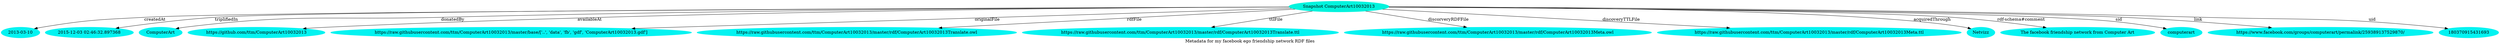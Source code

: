 digraph  {
	graph [label="Metadata for my facebook ego friendship network RDF files"];
	node [label="\N"];
	"Snapshot ComputerArt10032013"	 [color="#02F3DD",
		style=filled];
	8185	 [color="#02F3F1",
		label="2013-03-10",
		style=filled];
	"Snapshot ComputerArt10032013" -> 8185	 [label=createdAt];
	8186	 [color="#02F3F1",
		label="2015-12-03 02:46:32.897368",
		style=filled];
	"Snapshot ComputerArt10032013" -> 8186	 [label=triplifiedIn];
	8187	 [color="#02F3F1",
		label=ComputerArt,
		style=filled];
	"Snapshot ComputerArt10032013" -> 8187	 [label=donatedBy];
	8188	 [color="#02F3F1",
		label="https://github.com/ttm/ComputerArt10032013",
		style=filled];
	"Snapshot ComputerArt10032013" -> 8188	 [label=availableAt];
	8189	 [color="#02F3F1",
		label="https://raw.githubusercontent.com/ttm/ComputerArt10032013/master/base/['..', 'data', 'fb', 'gdf', 'ComputerArt10032013.gdf']",
		style=filled];
	"Snapshot ComputerArt10032013" -> 8189	 [label=originalFile];
	8190	 [color="#02F3F1",
		label="https://raw.githubusercontent.com/ttm/ComputerArt10032013/master/rdf/ComputerArt10032013Translate.owl",
		style=filled];
	"Snapshot ComputerArt10032013" -> 8190	 [label=rdfFile];
	8191	 [color="#02F3F1",
		label="https://raw.githubusercontent.com/ttm/ComputerArt10032013/master/rdf/ComputerArt10032013Translate.ttl",
		style=filled];
	"Snapshot ComputerArt10032013" -> 8191	 [label=ttlFile];
	8192	 [color="#02F3F1",
		label="https://raw.githubusercontent.com/ttm/ComputerArt10032013/master/rdf/ComputerArt10032013Meta.owl",
		style=filled];
	"Snapshot ComputerArt10032013" -> 8192	 [label=discorveryRDFFile];
	8193	 [color="#02F3F1",
		label="https://raw.githubusercontent.com/ttm/ComputerArt10032013/master/rdf/ComputerArt10032013Meta.ttl",
		style=filled];
	"Snapshot ComputerArt10032013" -> 8193	 [label=discoveryTTLFile];
	8194	 [color="#02F3F1",
		label=Netvizz,
		style=filled];
	"Snapshot ComputerArt10032013" -> 8194	 [label=acquiredThrough];
	8195	 [color="#02F3F1",
		label="The facebook friendship network from Computer Art",
		style=filled];
	"Snapshot ComputerArt10032013" -> 8195	 [label="rdf-schema#comment"];
	8196	 [color="#02F3F1",
		label=computerart,
		style=filled];
	"Snapshot ComputerArt10032013" -> 8196	 [label=sid];
	8197	 [color="#02F3F1",
		label="https://www.facebook.com/groups/computerart/permalink/259389137529870/",
		style=filled];
	"Snapshot ComputerArt10032013" -> 8197	 [label=link];
	8198	 [color="#02F3F1",
		label=180370915431693,
		style=filled];
	"Snapshot ComputerArt10032013" -> 8198	 [label=uid];
}

